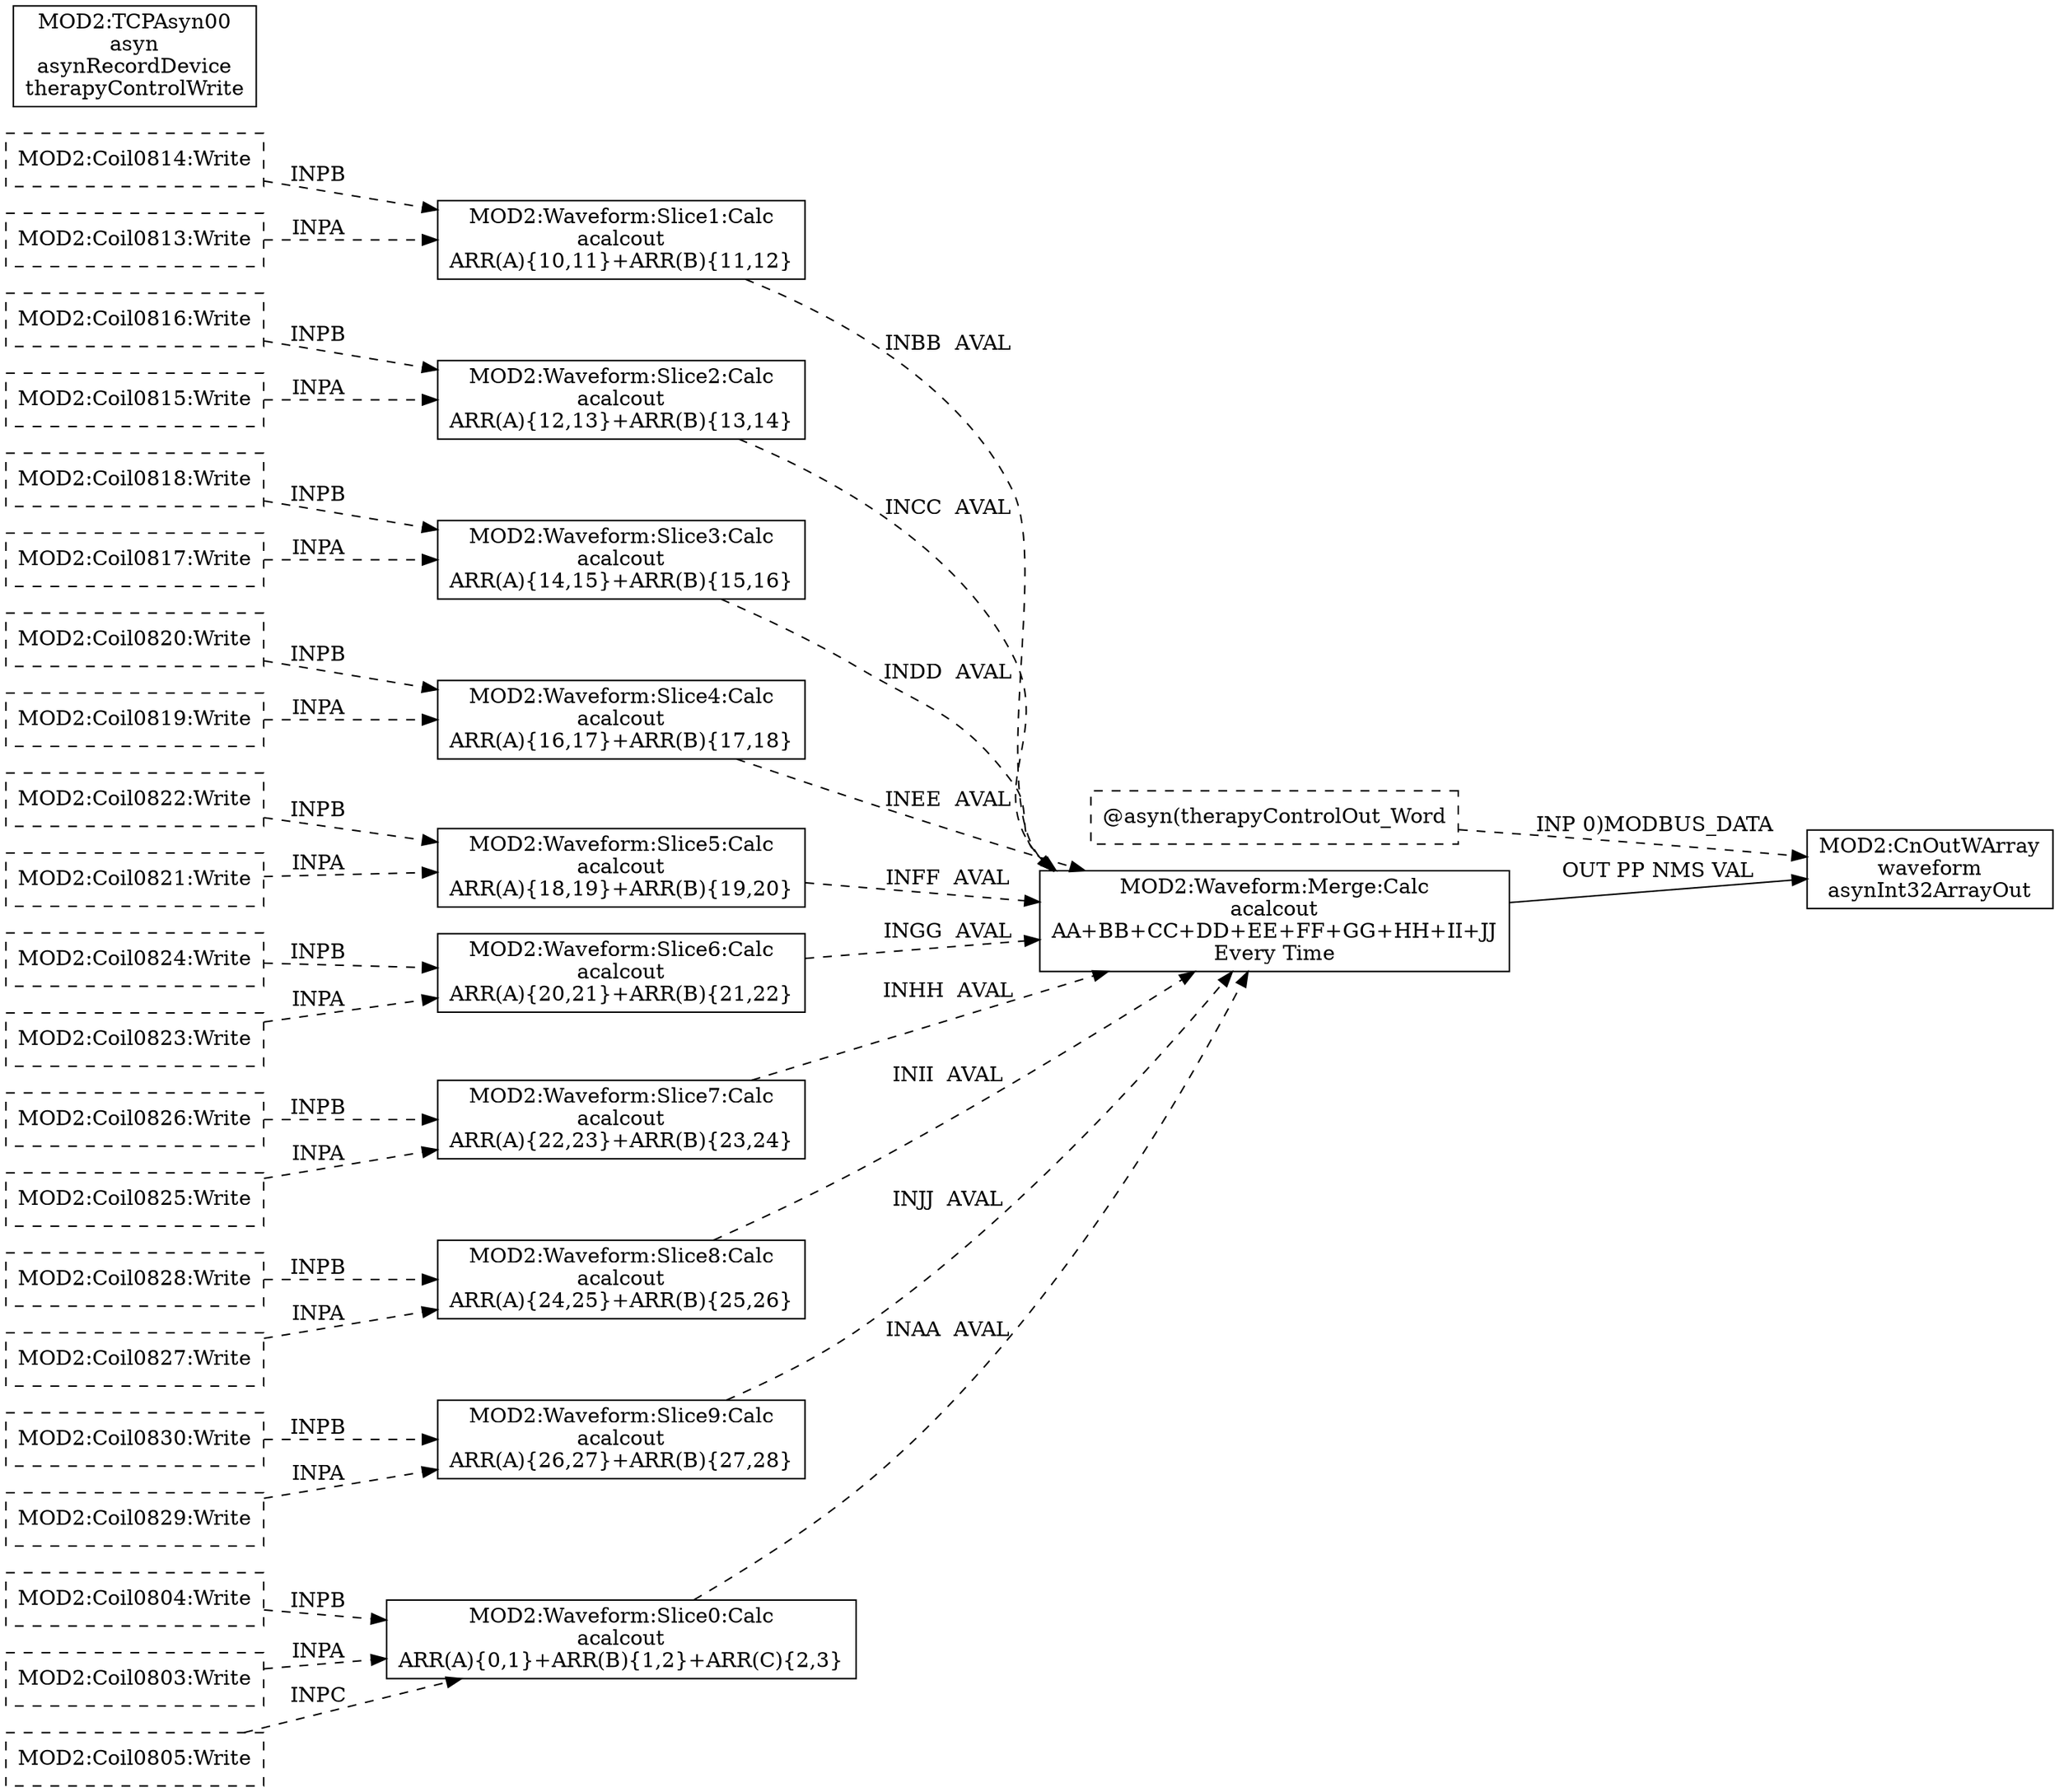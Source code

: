 digraph mod2_merged {
  rankdir=LR;

  "MOD2:Waveform:Slice0:Calc" [ shape=box, label="MOD2:Waveform:Slice0:Calc\nacalcout\nARR(A){0,1}+ARR(B){1,2}+ARR(C){2,3}" ]
  "MOD2:Coil0804:Write" -> "MOD2:Waveform:Slice0:Calc" [ label="INPB  ", style="dashed" ]
  "MOD2:Coil0803:Write" -> "MOD2:Waveform:Slice0:Calc" [ label="INPA  ", style="dashed" ]
  "MOD2:Coil0805:Write" -> "MOD2:Waveform:Slice0:Calc" [ label="INPC  ", style="dashed" ]
  "MOD2:Waveform:Slice1:Calc" [ shape=box, label="MOD2:Waveform:Slice1:Calc\nacalcout\nARR(A){10,11}+ARR(B){11,12}" ]
  "MOD2:Coil0814:Write" -> "MOD2:Waveform:Slice1:Calc" [ label="INPB  ", style="dashed" ]
  "MOD2:Coil0813:Write" -> "MOD2:Waveform:Slice1:Calc" [ label="INPA  ", style="dashed" ]
  "MOD2:Waveform:Slice2:Calc" [ shape=box, label="MOD2:Waveform:Slice2:Calc\nacalcout\nARR(A){12,13}+ARR(B){13,14}" ]
  "MOD2:Coil0816:Write" -> "MOD2:Waveform:Slice2:Calc" [ label="INPB  ", style="dashed" ]
  "MOD2:Coil0815:Write" -> "MOD2:Waveform:Slice2:Calc" [ label="INPA  ", style="dashed" ]
  "MOD2:Waveform:Slice3:Calc" [ shape=box, label="MOD2:Waveform:Slice3:Calc\nacalcout\nARR(A){14,15}+ARR(B){15,16}" ]
  "MOD2:Coil0818:Write" -> "MOD2:Waveform:Slice3:Calc" [ label="INPB  ", style="dashed" ]
  "MOD2:Coil0817:Write" -> "MOD2:Waveform:Slice3:Calc" [ label="INPA  ", style="dashed" ]
  "MOD2:Waveform:Slice4:Calc" [ shape=box, label="MOD2:Waveform:Slice4:Calc\nacalcout\nARR(A){16,17}+ARR(B){17,18}" ]
  "MOD2:Coil0820:Write" -> "MOD2:Waveform:Slice4:Calc" [ label="INPB  ", style="dashed" ]
  "MOD2:Coil0819:Write" -> "MOD2:Waveform:Slice4:Calc" [ label="INPA  ", style="dashed" ]
  "MOD2:Waveform:Slice5:Calc" [ shape=box, label="MOD2:Waveform:Slice5:Calc\nacalcout\nARR(A){18,19}+ARR(B){19,20}" ]
  "MOD2:Coil0822:Write" -> "MOD2:Waveform:Slice5:Calc" [ label="INPB  ", style="dashed" ]
  "MOD2:Coil0821:Write" -> "MOD2:Waveform:Slice5:Calc" [ label="INPA  ", style="dashed" ]
  "MOD2:Waveform:Slice6:Calc" [ shape=box, label="MOD2:Waveform:Slice6:Calc\nacalcout\nARR(A){20,21}+ARR(B){21,22}" ]
  "MOD2:Coil0824:Write" -> "MOD2:Waveform:Slice6:Calc" [ label="INPB  ", style="dashed" ]
  "MOD2:Coil0823:Write" -> "MOD2:Waveform:Slice6:Calc" [ label="INPA  ", style="dashed" ]
  "MOD2:Waveform:Slice7:Calc" [ shape=box, label="MOD2:Waveform:Slice7:Calc\nacalcout\nARR(A){22,23}+ARR(B){23,24}" ]
  "MOD2:Coil0826:Write" -> "MOD2:Waveform:Slice7:Calc" [ label="INPB  ", style="dashed" ]
  "MOD2:Coil0825:Write" -> "MOD2:Waveform:Slice7:Calc" [ label="INPA  ", style="dashed" ]
  "MOD2:Waveform:Slice8:Calc" [ shape=box, label="MOD2:Waveform:Slice8:Calc\nacalcout\nARR(A){24,25}+ARR(B){25,26}" ]
  "MOD2:Coil0828:Write" -> "MOD2:Waveform:Slice8:Calc" [ label="INPB  ", style="dashed" ]
  "MOD2:Coil0827:Write" -> "MOD2:Waveform:Slice8:Calc" [ label="INPA  ", style="dashed" ]
  "MOD2:Waveform:Slice9:Calc" [ shape=box, label="MOD2:Waveform:Slice9:Calc\nacalcout\nARR(A){26,27}+ARR(B){27,28}" ]
  "MOD2:Coil0830:Write" -> "MOD2:Waveform:Slice9:Calc" [ label="INPB  ", style="dashed" ]
  "MOD2:Coil0829:Write" -> "MOD2:Waveform:Slice9:Calc" [ label="INPA  ", style="dashed" ]
  "MOD2:Waveform:Merge:Calc" [ shape=box, label="MOD2:Waveform:Merge:Calc\nacalcout\nAA+BB+CC+DD+EE+FF+GG+HH+II+JJ\nEvery Time" ]
  "MOD2:Waveform:Slice8:Calc" -> "MOD2:Waveform:Merge:Calc" [ label="INII  AVAL", style="dashed" ]
  "MOD2:Waveform:Slice7:Calc" -> "MOD2:Waveform:Merge:Calc" [ label="INHH  AVAL", style="dashed" ]
  "MOD2:Waveform:Slice3:Calc" -> "MOD2:Waveform:Merge:Calc" [ label="INDD  AVAL", style="dashed" ]
  "MOD2:Waveform:Slice4:Calc" -> "MOD2:Waveform:Merge:Calc" [ label="INEE  AVAL", style="dashed" ]
  "MOD2:Waveform:Slice1:Calc" -> "MOD2:Waveform:Merge:Calc" [ label="INBB  AVAL", style="dashed" ]
  "MOD2:Waveform:Slice2:Calc" -> "MOD2:Waveform:Merge:Calc" [ label="INCC  AVAL", style="dashed" ]
  "MOD2:Waveform:Slice6:Calc" -> "MOD2:Waveform:Merge:Calc" [ label="INGG  AVAL", style="dashed" ]
  "MOD2:Waveform:Slice9:Calc" -> "MOD2:Waveform:Merge:Calc" [ label="INJJ  AVAL", style="dashed" ]
  "MOD2:Waveform:Slice5:Calc" -> "MOD2:Waveform:Merge:Calc" [ label="INFF  AVAL", style="dashed" ]
  "MOD2:Waveform:Slice0:Calc" -> "MOD2:Waveform:Merge:Calc" [ label="INAA  AVAL", style="dashed" ]
  "MOD2:Waveform:Merge:Calc" -> "MOD2:CnOutWArray" [ label="OUT PP NMS VAL", style="solid" ]
  "MOD2:TCPAsyn00" [ shape=box, label="MOD2:TCPAsyn00\nasyn\nasynRecordDevice\ntherapyControlWrite" ]
  "MOD2:CnOutWArray" [ shape=box, label="MOD2:CnOutWArray\nwaveform\nasynInt32ArrayOut" ]
  "@asyn(therapyControlOut_Word" -> "MOD2:CnOutWArray" [ label="INP 0)MODBUS_DATA ", style="dashed" ]
  "MOD2:Coil0824:Write" [ shape=box, style=dashed ]
  "MOD2:Coil0814:Write" [ shape=box, style=dashed ]
  "MOD2:Coil0805:Write" [ shape=box, style=dashed ]
  "MOD2:Coil0830:Write" [ shape=box, style=dashed ]
  "MOD2:Coil0816:Write" [ shape=box, style=dashed ]
  "MOD2:Coil0803:Write" [ shape=box, style=dashed ]
  "@asyn(therapyControlOut_Word" [ shape=box, style=dashed ]
  "MOD2:Coil0804:Write" [ shape=box, style=dashed ]
  "MOD2:Coil0825:Write" [ shape=box, style=dashed ]
  "MOD2:Coil0828:Write" [ shape=box, style=dashed ]
  "MOD2:Coil0821:Write" [ shape=box, style=dashed ]
  "MOD2:Coil0819:Write" [ shape=box, style=dashed ]
  "MOD2:Coil0829:Write" [ shape=box, style=dashed ]
  "MOD2:Coil0826:Write" [ shape=box, style=dashed ]
  "MOD2:Coil0827:Write" [ shape=box, style=dashed ]
  "MOD2:Coil0823:Write" [ shape=box, style=dashed ]
  "MOD2:Coil0820:Write" [ shape=box, style=dashed ]
  "MOD2:Coil0813:Write" [ shape=box, style=dashed ]
  "MOD2:Coil0818:Write" [ shape=box, style=dashed ]
  "MOD2:Coil0822:Write" [ shape=box, style=dashed ]
  "MOD2:Coil0815:Write" [ shape=box, style=dashed ]
  "MOD2:Coil0817:Write" [ shape=box, style=dashed ]

}
